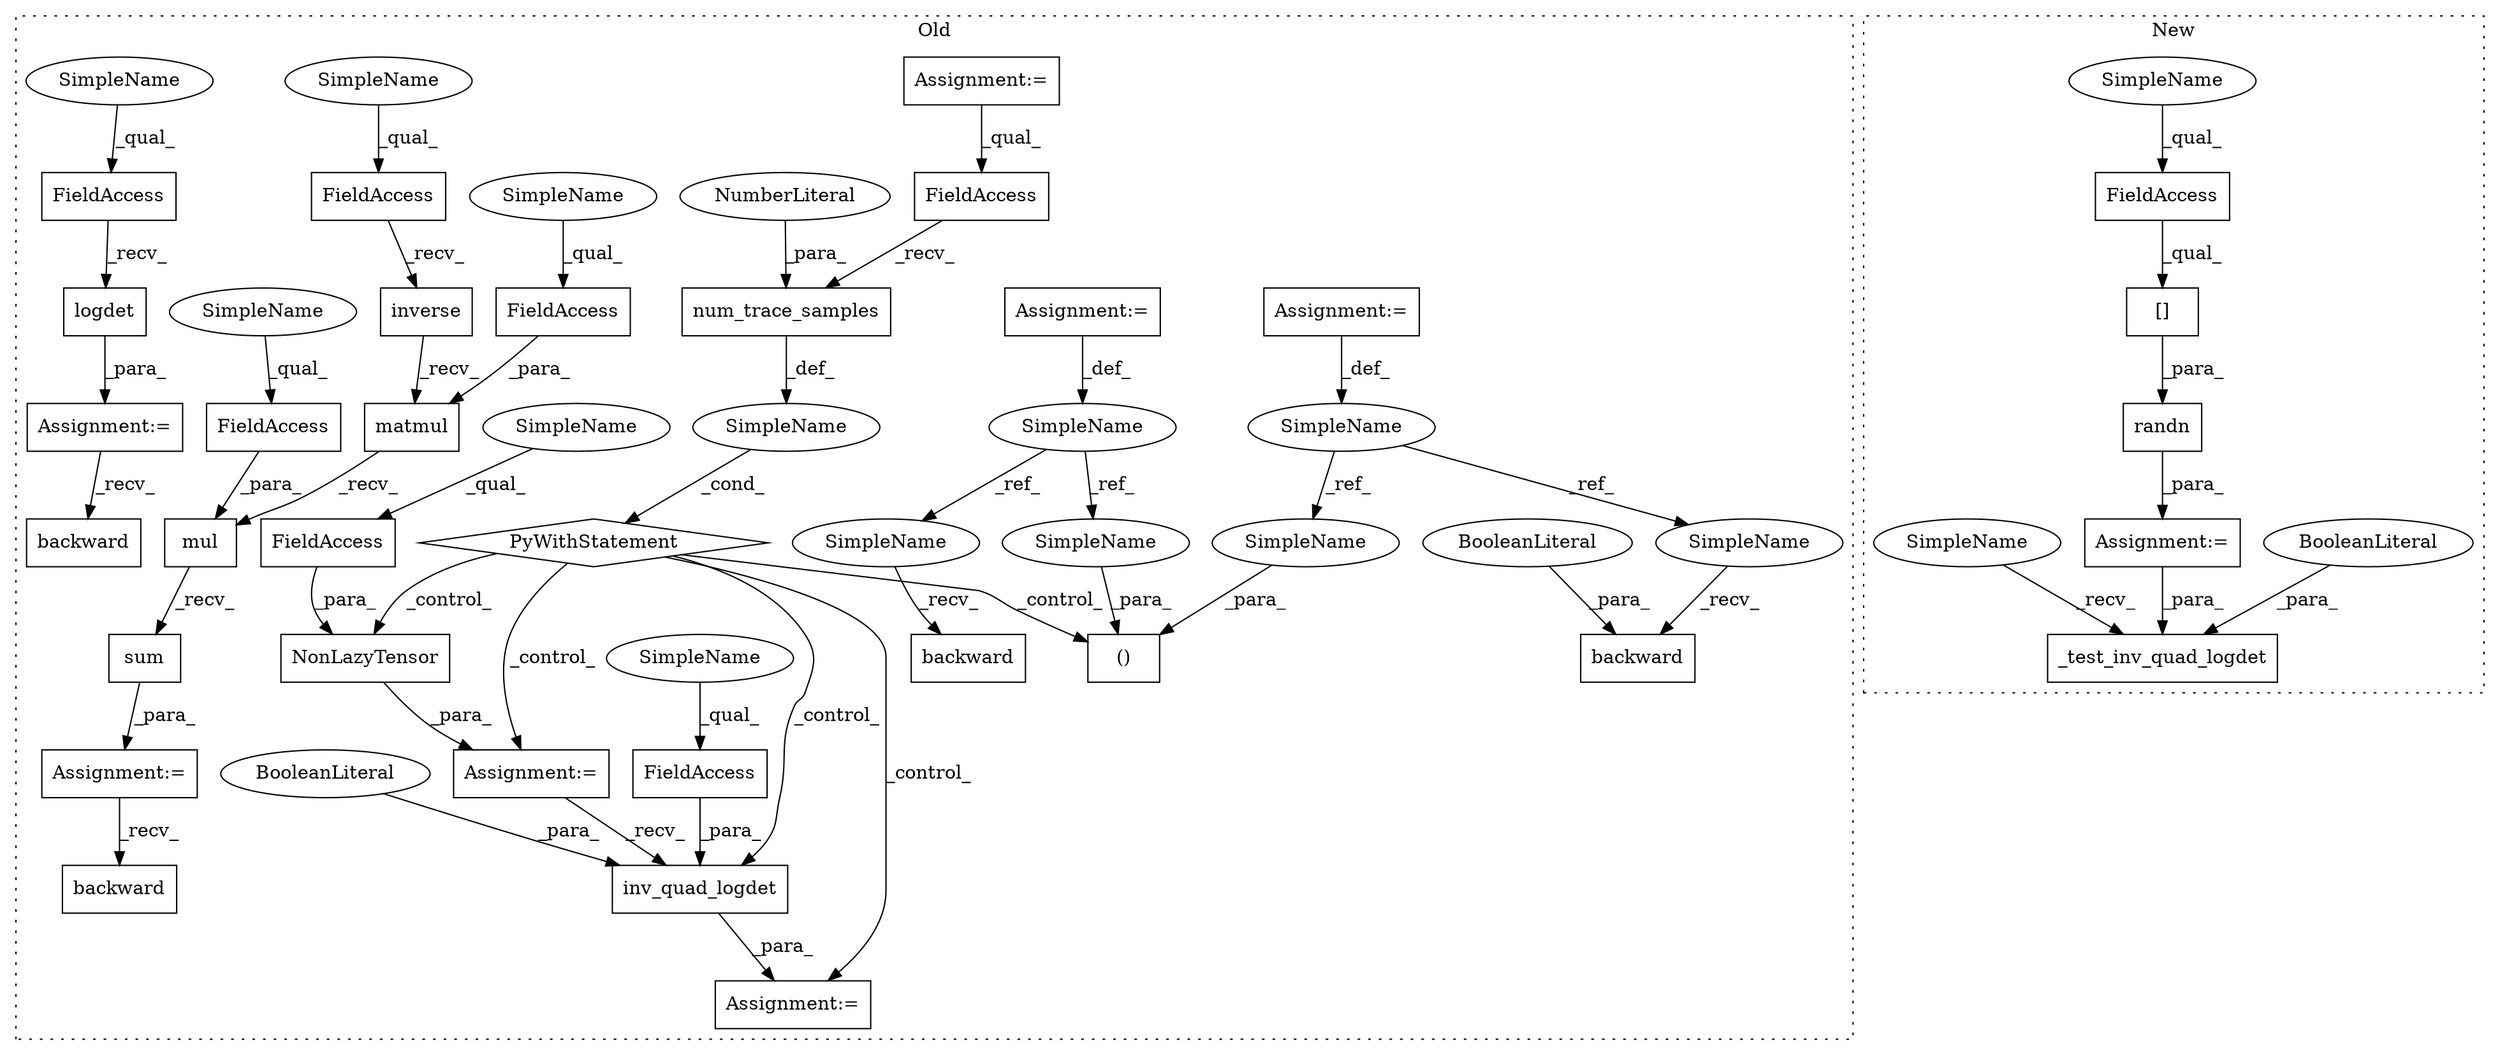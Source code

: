 digraph G {
subgraph cluster0 {
1 [label="backward" a="32" s="4864,4877" l="9,1" shape="box"];
3 [label="Assignment:=" a="7" s="4068" l="12" shape="box"];
5 [label="()" a="106" s="4527" l="35" shape="box"];
6 [label="SimpleName" a="42" s="" l="" shape="ellipse"];
7 [label="PyWithStatement" a="104" s="4346,4397" l="10,2" shape="diamond"];
8 [label="SimpleName" a="42" s="4167" l="10" shape="ellipse"];
9 [label="backward" a="32" s="4895" l="10" shape="box"];
10 [label="BooleanLiteral" a="9" s="4873" l="4" shape="ellipse"];
11 [label="SimpleName" a="42" s="4068" l="12" shape="ellipse"];
12 [label="inv_quad_logdet" a="32" s="4577,4607" l="16,1" shape="box"];
13 [label="NonLazyTensor" a="32" s="4485,4507" l="14,1" shape="box"];
14 [label="FieldAccess" a="22" s="4499" l="8" shape="box"];
16 [label="FieldAccess" a="22" s="4593" l="9" shape="box"];
17 [label="FieldAccess" a="22" s="4222" l="14" shape="box"];
18 [label="inverse" a="32" s="4237" l="9" shape="box"];
19 [label="mul" a="32" s="4271,4290" l="4,1" shape="box"];
20 [label="BooleanLiteral" a="9" s="4603" l="4" shape="ellipse"];
21 [label="matmul" a="32" s="4247,4269" l="7,1" shape="box"];
22 [label="FieldAccess" a="22" s="4275" l="15" shape="box"];
23 [label="FieldAccess" a="22" s="4254" l="15" shape="box"];
24 [label="FieldAccess" a="22" s="4317" l="14" shape="box"];
25 [label="num_trace_samples" a="32" s="4374,4396" l="18,1" shape="box"];
26 [label="NumberLiteral" a="34" s="4392" l="4" shape="ellipse"];
27 [label="FieldAccess" a="22" s="4356" l="17" shape="box"];
28 [label="logdet" a="32" s="4332" l="8" shape="box"];
29 [label="backward" a="32" s="4805" l="10" shape="box"];
31 [label="sum" a="32" s="4292" l="5" shape="box"];
32 [label="backward" a="32" s="4835" l="10" shape="box"];
33 [label="Assignment:=" a="7" s="4316" l="1" shape="box"];
34 [label="Assignment:=" a="7" s="4221" l="1" shape="box"];
35 [label="Assignment:=" a="7" s="4562" l="2" shape="box"];
36 [label="Assignment:=" a="7" s="4050" l="8" shape="box"];
39 [label="Assignment:=" a="7" s="4484" l="1" shape="box"];
40 [label="Assignment:=" a="7" s="4167" l="10" shape="box"];
41 [label="SimpleName" a="42" s="4552" l="10" shape="ellipse"];
42 [label="SimpleName" a="42" s="4884" l="10" shape="ellipse"];
43 [label="SimpleName" a="42" s="4851" l="12" shape="ellipse"];
44 [label="SimpleName" a="42" s="4527" l="12" shape="ellipse"];
45 [label="SimpleName" a="42" s="4254" l="4" shape="ellipse"];
46 [label="SimpleName" a="42" s="4317" l="4" shape="ellipse"];
47 [label="SimpleName" a="42" s="4499" l="4" shape="ellipse"];
48 [label="SimpleName" a="42" s="4593" l="4" shape="ellipse"];
49 [label="SimpleName" a="42" s="4222" l="4" shape="ellipse"];
50 [label="SimpleName" a="42" s="4275" l="4" shape="ellipse"];
label = "Old";
style="dotted";
}
subgraph cluster1 {
2 [label="[]" a="2" s="4006,4042" l="18,1" shape="box"];
4 [label="FieldAccess" a="22" s="4006" l="17" shape="box"];
15 [label="_test_inv_quad_logdet" a="32" s="4057,4092" l="22,1" shape="box"];
30 [label="BooleanLiteral" a="9" s="4088" l="4" shape="ellipse"];
37 [label="Assignment:=" a="7" s="3993" l="1" shape="box"];
38 [label="randn" a="32" s="4000,4045" l="6,1" shape="box"];
51 [label="SimpleName" a="42" s="4006" l="4" shape="ellipse"];
52 [label="SimpleName" a="42" s="4052" l="4" shape="ellipse"];
label = "New";
style="dotted";
}
2 -> 38 [label="_para_"];
3 -> 11 [label="_def_"];
4 -> 2 [label="_qual_"];
6 -> 7 [label="_cond_"];
7 -> 35 [label="_control_"];
7 -> 39 [label="_control_"];
7 -> 13 [label="_control_"];
7 -> 12 [label="_control_"];
7 -> 5 [label="_control_"];
8 -> 41 [label="_ref_"];
8 -> 42 [label="_ref_"];
10 -> 1 [label="_para_"];
11 -> 44 [label="_ref_"];
11 -> 43 [label="_ref_"];
12 -> 35 [label="_para_"];
13 -> 39 [label="_para_"];
14 -> 13 [label="_para_"];
16 -> 12 [label="_para_"];
17 -> 18 [label="_recv_"];
18 -> 21 [label="_recv_"];
19 -> 31 [label="_recv_"];
20 -> 12 [label="_para_"];
21 -> 19 [label="_recv_"];
22 -> 19 [label="_para_"];
23 -> 21 [label="_para_"];
24 -> 28 [label="_recv_"];
25 -> 6 [label="_def_"];
26 -> 25 [label="_para_"];
27 -> 25 [label="_recv_"];
28 -> 33 [label="_para_"];
30 -> 15 [label="_para_"];
31 -> 34 [label="_para_"];
33 -> 32 [label="_recv_"];
34 -> 29 [label="_recv_"];
36 -> 27 [label="_qual_"];
37 -> 15 [label="_para_"];
38 -> 37 [label="_para_"];
39 -> 12 [label="_recv_"];
40 -> 8 [label="_def_"];
41 -> 5 [label="_para_"];
42 -> 9 [label="_recv_"];
43 -> 1 [label="_recv_"];
44 -> 5 [label="_para_"];
45 -> 23 [label="_qual_"];
46 -> 24 [label="_qual_"];
47 -> 14 [label="_qual_"];
48 -> 16 [label="_qual_"];
49 -> 17 [label="_qual_"];
50 -> 22 [label="_qual_"];
51 -> 4 [label="_qual_"];
52 -> 15 [label="_recv_"];
}